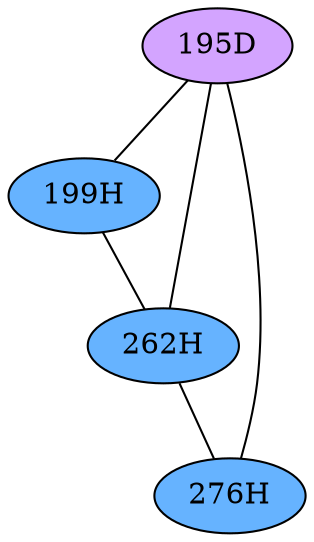 // The Round Table
graph {
	"195D" [fillcolor="#D3A4FF" style=radial]
	"199H" [fillcolor="#66B3FF" style=radial]
	"195D" -- "199H" [penwidth=1]
	"195D" [fillcolor="#D3A4FF" style=radial]
	"262H" [fillcolor="#66B3FF" style=radial]
	"195D" -- "262H" [penwidth=1]
	"195D" [fillcolor="#D3A4FF" style=radial]
	"276H" [fillcolor="#66B3FF" style=radial]
	"195D" -- "276H" [penwidth=1]
	"199H" [fillcolor="#66B3FF" style=radial]
	"262H" [fillcolor="#66B3FF" style=radial]
	"199H" -- "262H" [penwidth=1]
	"262H" [fillcolor="#66B3FF" style=radial]
	"276H" [fillcolor="#66B3FF" style=radial]
	"262H" -- "276H" [penwidth=1]
}
